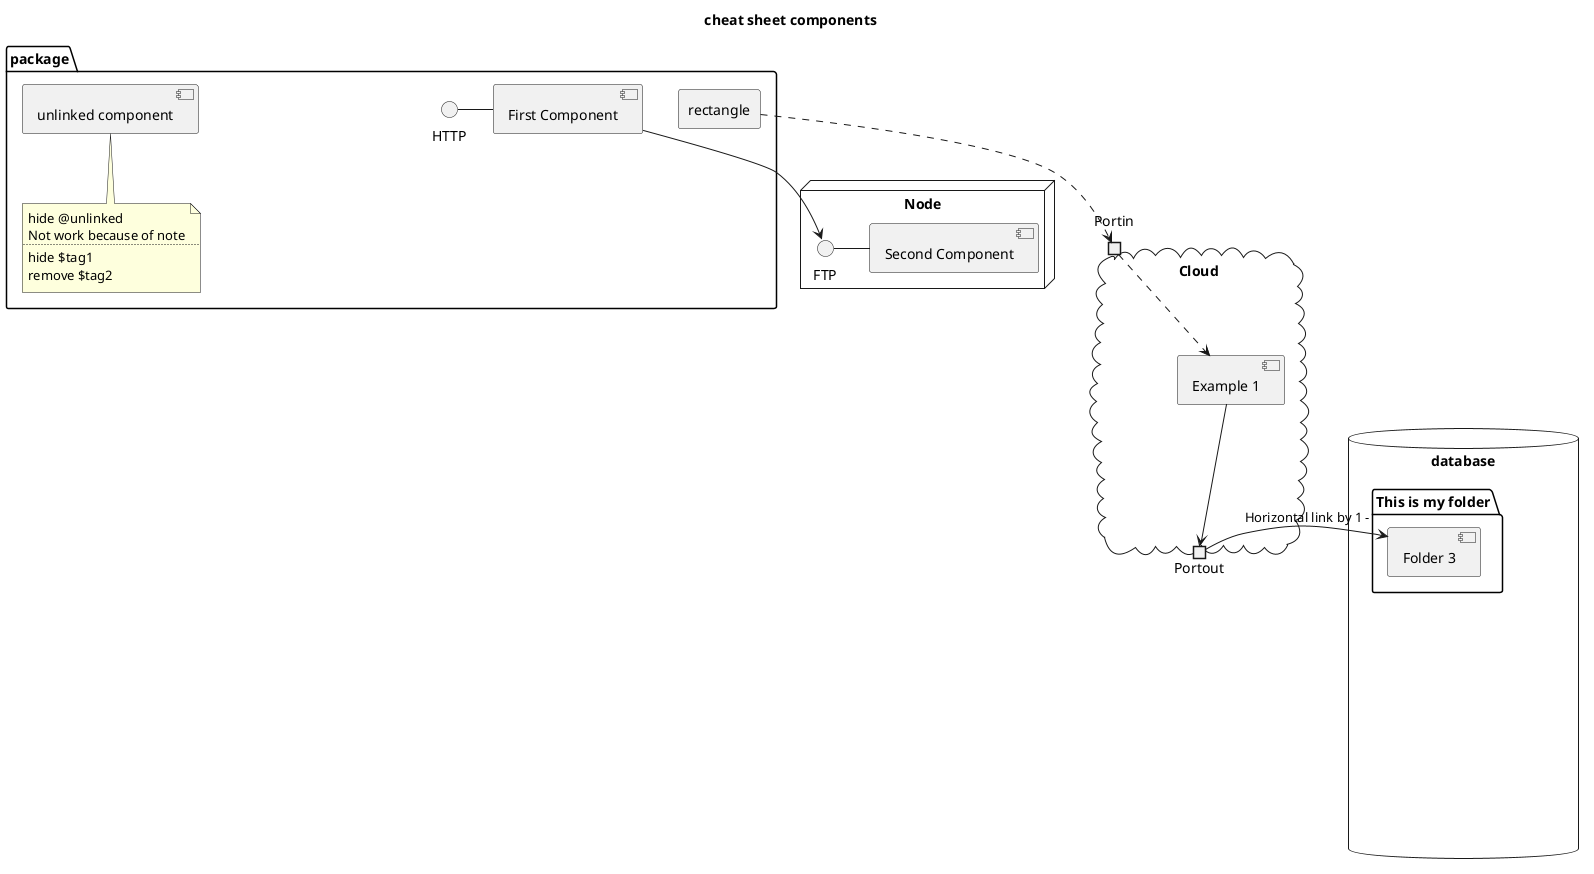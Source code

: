 @startuml

title cheat sheet components

package "package" {
/'
Comment 1
'/
' comment 2
  HTTP - [First Component]
  rectangle "rectangle" as 2ndComponent
  [Tagged Component] $tag1
  hide $tag1

  [Tagged Removed Component] $tag2
  remove $tag2
  [Tagged Removed Component] -- [Tagged Component]
  [unlinked component]
 note bottom of [unlinked component] $note
hide @unlinked
Not work because of note
....
hide $tag1
remove $tag2
 end note
}
hide @unlinked
node "Node" $node {
  FTP - [Second Component]
  component "First Component"  /' Comment inside'/

}

cloud Cloud{
   portin Portin as port1
  [Example 1]
  portout Portout as port2
}


database "database" {
  folder "This is my folder" {
    [Folder 3]
  }
  frame "frame" {
     json JSON {
        "fruit":"Apple",
        "size":"Large",
        "color": ["Red", "Green"]
     }
  }
}


[First Component] --> FTP
2ndComponent ..> port1
port1 ..>   [Example 1]
[Example 1] --> port2
port2 -> [Folder 3] : Horizontal link by 1 -
[Folder 3] --> [frame]

@enduml
